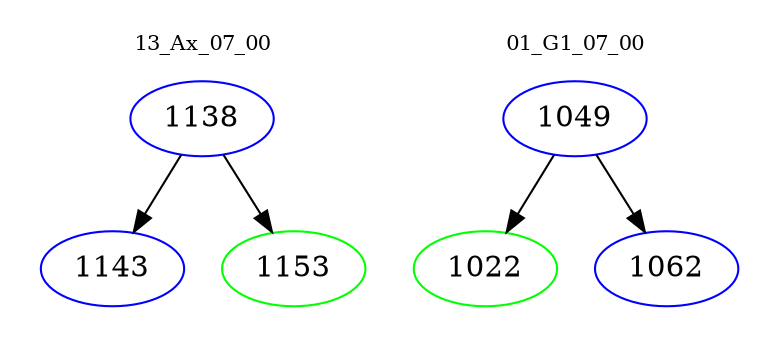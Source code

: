 digraph{
subgraph cluster_0 {
color = white
label = "13_Ax_07_00";
fontsize=10;
T0_1138 [label="1138", color="blue"]
T0_1138 -> T0_1143 [color="black"]
T0_1143 [label="1143", color="blue"]
T0_1138 -> T0_1153 [color="black"]
T0_1153 [label="1153", color="green"]
}
subgraph cluster_1 {
color = white
label = "01_G1_07_00";
fontsize=10;
T1_1049 [label="1049", color="blue"]
T1_1049 -> T1_1022 [color="black"]
T1_1022 [label="1022", color="green"]
T1_1049 -> T1_1062 [color="black"]
T1_1062 [label="1062", color="blue"]
}
}

